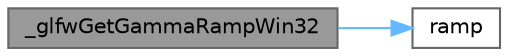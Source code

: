 digraph "_glfwGetGammaRampWin32"
{
 // LATEX_PDF_SIZE
  bgcolor="transparent";
  edge [fontname=Helvetica,fontsize=10,labelfontname=Helvetica,labelfontsize=10];
  node [fontname=Helvetica,fontsize=10,shape=box,height=0.2,width=0.4];
  rankdir="LR";
  Node1 [id="Node000001",label="_glfwGetGammaRampWin32",height=0.2,width=0.4,color="gray40", fillcolor="grey60", style="filled", fontcolor="black",tooltip=" "];
  Node1 -> Node2 [id="edge2_Node000001_Node000002",color="steelblue1",style="solid",tooltip=" "];
  Node2 [id="Node000002",label="ramp",height=0.2,width=0.4,color="grey40", fillcolor="white", style="filled",URL="$class___cwise_unary_op__ptrfun_8cpp.html#a95a7f41e97af0898594659c7053e4766",tooltip=" "];
}
